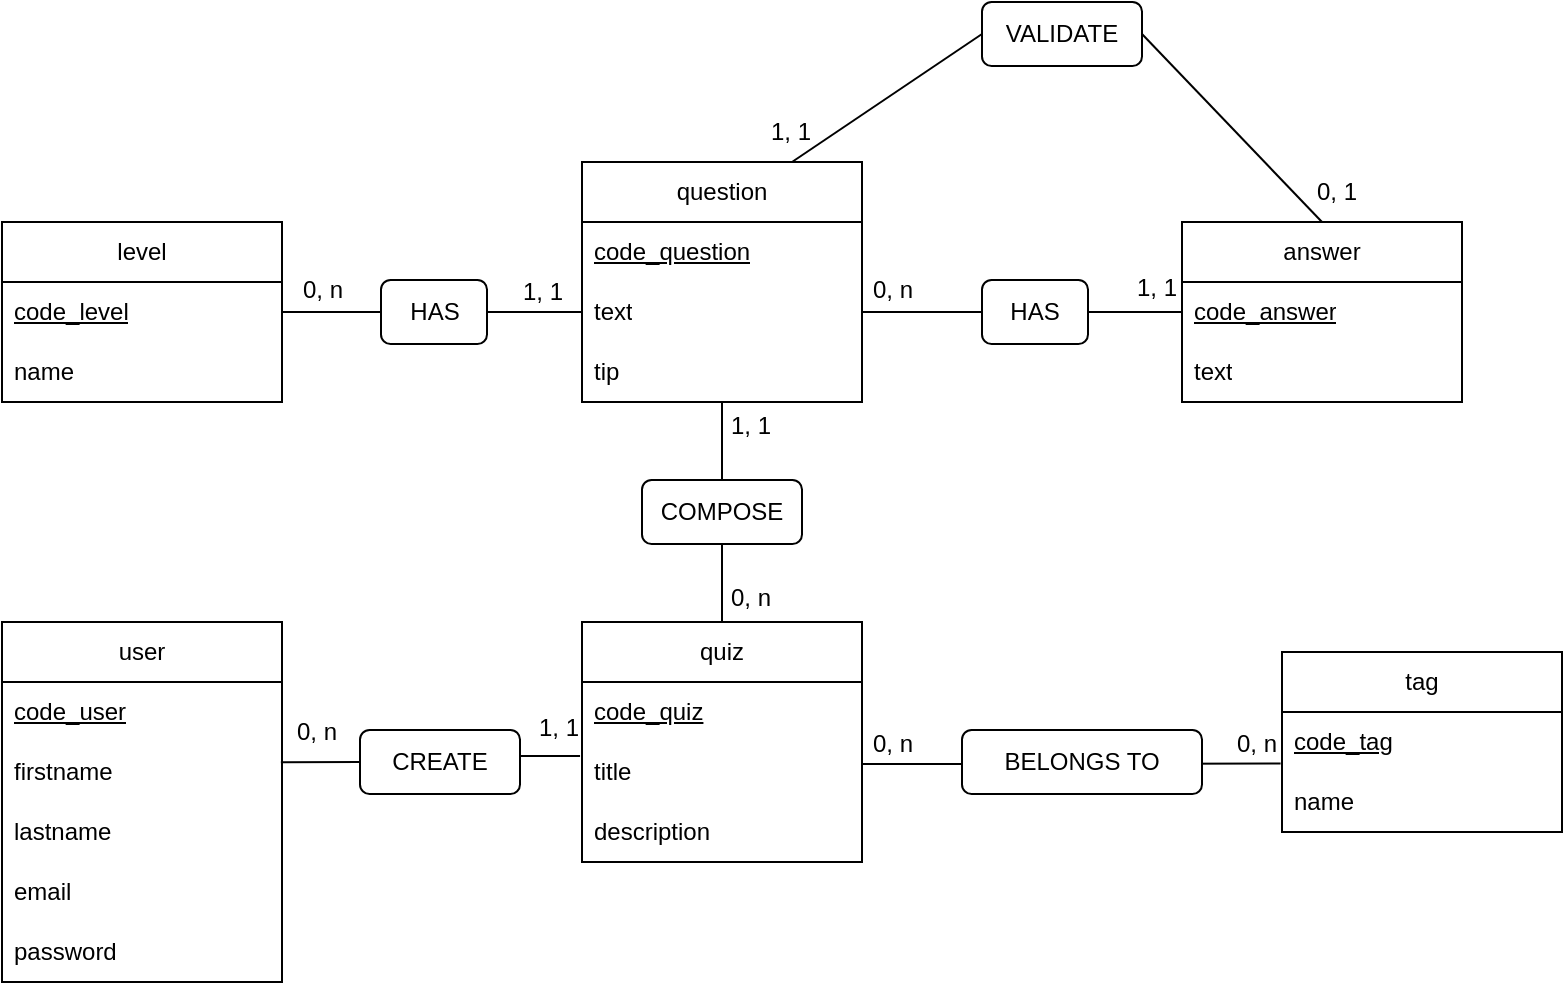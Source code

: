 <mxfile version="21.6.5" type="device">
  <diagram name="Page-1" id="rL--ldUjZZgMaLjQoNrf">
    <mxGraphModel dx="1420" dy="694" grid="1" gridSize="10" guides="1" tooltips="1" connect="1" arrows="1" fold="1" page="1" pageScale="1" pageWidth="827" pageHeight="1169" math="0" shadow="0">
      <root>
        <mxCell id="0" />
        <mxCell id="1" parent="0" />
        <mxCell id="H2WS7VCFzQZk60c3XtAe-1" value="quiz" style="swimlane;fontStyle=0;childLayout=stackLayout;horizontal=1;startSize=30;horizontalStack=0;resizeParent=1;resizeParentMax=0;resizeLast=0;collapsible=1;marginBottom=0;whiteSpace=wrap;html=1;" vertex="1" parent="1">
          <mxGeometry x="313" y="380" width="140" height="120" as="geometry" />
        </mxCell>
        <mxCell id="H2WS7VCFzQZk60c3XtAe-2" value="&lt;u&gt;code_quiz&lt;/u&gt;" style="text;strokeColor=none;fillColor=none;align=left;verticalAlign=middle;spacingLeft=4;spacingRight=4;overflow=hidden;points=[[0,0.5],[1,0.5]];portConstraint=eastwest;rotatable=0;whiteSpace=wrap;html=1;" vertex="1" parent="H2WS7VCFzQZk60c3XtAe-1">
          <mxGeometry y="30" width="140" height="30" as="geometry" />
        </mxCell>
        <mxCell id="H2WS7VCFzQZk60c3XtAe-3" value="title" style="text;strokeColor=none;fillColor=none;align=left;verticalAlign=middle;spacingLeft=4;spacingRight=4;overflow=hidden;points=[[0,0.5],[1,0.5]];portConstraint=eastwest;rotatable=0;whiteSpace=wrap;html=1;" vertex="1" parent="H2WS7VCFzQZk60c3XtAe-1">
          <mxGeometry y="60" width="140" height="30" as="geometry" />
        </mxCell>
        <mxCell id="H2WS7VCFzQZk60c3XtAe-4" value="description" style="text;strokeColor=none;fillColor=none;align=left;verticalAlign=middle;spacingLeft=4;spacingRight=4;overflow=hidden;points=[[0,0.5],[1,0.5]];portConstraint=eastwest;rotatable=0;whiteSpace=wrap;html=1;" vertex="1" parent="H2WS7VCFzQZk60c3XtAe-1">
          <mxGeometry y="90" width="140" height="30" as="geometry" />
        </mxCell>
        <mxCell id="H2WS7VCFzQZk60c3XtAe-43" style="edgeStyle=orthogonalEdgeStyle;rounded=0;orthogonalLoop=1;jettySize=auto;html=1;entryX=0.5;entryY=0;entryDx=0;entryDy=0;endArrow=none;endFill=0;" edge="1" parent="1" source="H2WS7VCFzQZk60c3XtAe-53" target="H2WS7VCFzQZk60c3XtAe-1">
          <mxGeometry relative="1" as="geometry" />
        </mxCell>
        <mxCell id="H2WS7VCFzQZk60c3XtAe-6" value="question" style="swimlane;fontStyle=0;childLayout=stackLayout;horizontal=1;startSize=30;horizontalStack=0;resizeParent=1;resizeParentMax=0;resizeLast=0;collapsible=1;marginBottom=0;whiteSpace=wrap;html=1;" vertex="1" parent="1">
          <mxGeometry x="313" y="150" width="140" height="120" as="geometry" />
        </mxCell>
        <mxCell id="H2WS7VCFzQZk60c3XtAe-7" value="&lt;u&gt;code_question&lt;/u&gt;" style="text;strokeColor=none;fillColor=none;align=left;verticalAlign=middle;spacingLeft=4;spacingRight=4;overflow=hidden;points=[[0,0.5],[1,0.5]];portConstraint=eastwest;rotatable=0;whiteSpace=wrap;html=1;" vertex="1" parent="H2WS7VCFzQZk60c3XtAe-6">
          <mxGeometry y="30" width="140" height="30" as="geometry" />
        </mxCell>
        <mxCell id="H2WS7VCFzQZk60c3XtAe-8" value="text" style="text;strokeColor=none;fillColor=none;align=left;verticalAlign=middle;spacingLeft=4;spacingRight=4;overflow=hidden;points=[[0,0.5],[1,0.5]];portConstraint=eastwest;rotatable=0;whiteSpace=wrap;html=1;" vertex="1" parent="H2WS7VCFzQZk60c3XtAe-6">
          <mxGeometry y="60" width="140" height="30" as="geometry" />
        </mxCell>
        <mxCell id="H2WS7VCFzQZk60c3XtAe-9" value="tip" style="text;strokeColor=none;fillColor=none;align=left;verticalAlign=middle;spacingLeft=4;spacingRight=4;overflow=hidden;points=[[0,0.5],[1,0.5]];portConstraint=eastwest;rotatable=0;whiteSpace=wrap;html=1;" vertex="1" parent="H2WS7VCFzQZk60c3XtAe-6">
          <mxGeometry y="90" width="140" height="30" as="geometry" />
        </mxCell>
        <mxCell id="H2WS7VCFzQZk60c3XtAe-10" value="answer" style="swimlane;fontStyle=0;childLayout=stackLayout;horizontal=1;startSize=30;horizontalStack=0;resizeParent=1;resizeParentMax=0;resizeLast=0;collapsible=1;marginBottom=0;whiteSpace=wrap;html=1;" vertex="1" parent="1">
          <mxGeometry x="613" y="180" width="140" height="90" as="geometry" />
        </mxCell>
        <mxCell id="H2WS7VCFzQZk60c3XtAe-11" value="&lt;u&gt;code_answer&lt;/u&gt;" style="text;strokeColor=none;fillColor=none;align=left;verticalAlign=middle;spacingLeft=4;spacingRight=4;overflow=hidden;points=[[0,0.5],[1,0.5]];portConstraint=eastwest;rotatable=0;whiteSpace=wrap;html=1;" vertex="1" parent="H2WS7VCFzQZk60c3XtAe-10">
          <mxGeometry y="30" width="140" height="30" as="geometry" />
        </mxCell>
        <mxCell id="H2WS7VCFzQZk60c3XtAe-12" value="text" style="text;strokeColor=none;fillColor=none;align=left;verticalAlign=middle;spacingLeft=4;spacingRight=4;overflow=hidden;points=[[0,0.5],[1,0.5]];portConstraint=eastwest;rotatable=0;whiteSpace=wrap;html=1;" vertex="1" parent="H2WS7VCFzQZk60c3XtAe-10">
          <mxGeometry y="60" width="140" height="30" as="geometry" />
        </mxCell>
        <mxCell id="H2WS7VCFzQZk60c3XtAe-46" style="edgeStyle=orthogonalEdgeStyle;rounded=0;orthogonalLoop=1;jettySize=auto;html=1;entryX=-0.007;entryY=0.233;entryDx=0;entryDy=0;entryPerimeter=0;endArrow=none;endFill=0;" edge="1" parent="1" source="H2WS7VCFzQZk60c3XtAe-55" target="H2WS7VCFzQZk60c3XtAe-3">
          <mxGeometry relative="1" as="geometry">
            <Array as="points">
              <mxPoint x="243" y="447" />
              <mxPoint x="243" y="447" />
            </Array>
          </mxGeometry>
        </mxCell>
        <mxCell id="H2WS7VCFzQZk60c3XtAe-15" value="user" style="swimlane;fontStyle=0;childLayout=stackLayout;horizontal=1;startSize=30;horizontalStack=0;resizeParent=1;resizeParentMax=0;resizeLast=0;collapsible=1;marginBottom=0;whiteSpace=wrap;html=1;" vertex="1" parent="1">
          <mxGeometry x="23" y="380" width="140" height="180" as="geometry" />
        </mxCell>
        <mxCell id="H2WS7VCFzQZk60c3XtAe-16" value="&lt;u&gt;code_user&lt;/u&gt;" style="text;strokeColor=none;fillColor=none;align=left;verticalAlign=middle;spacingLeft=4;spacingRight=4;overflow=hidden;points=[[0,0.5],[1,0.5]];portConstraint=eastwest;rotatable=0;whiteSpace=wrap;html=1;" vertex="1" parent="H2WS7VCFzQZk60c3XtAe-15">
          <mxGeometry y="30" width="140" height="30" as="geometry" />
        </mxCell>
        <mxCell id="H2WS7VCFzQZk60c3XtAe-17" value="firstname" style="text;strokeColor=none;fillColor=none;align=left;verticalAlign=middle;spacingLeft=4;spacingRight=4;overflow=hidden;points=[[0,0.5],[1,0.5]];portConstraint=eastwest;rotatable=0;whiteSpace=wrap;html=1;" vertex="1" parent="H2WS7VCFzQZk60c3XtAe-15">
          <mxGeometry y="60" width="140" height="30" as="geometry" />
        </mxCell>
        <mxCell id="H2WS7VCFzQZk60c3XtAe-18" value="lastname" style="text;strokeColor=none;fillColor=none;align=left;verticalAlign=middle;spacingLeft=4;spacingRight=4;overflow=hidden;points=[[0,0.5],[1,0.5]];portConstraint=eastwest;rotatable=0;whiteSpace=wrap;html=1;" vertex="1" parent="H2WS7VCFzQZk60c3XtAe-15">
          <mxGeometry y="90" width="140" height="30" as="geometry" />
        </mxCell>
        <mxCell id="H2WS7VCFzQZk60c3XtAe-47" value="email" style="text;strokeColor=none;fillColor=none;align=left;verticalAlign=middle;spacingLeft=4;spacingRight=4;overflow=hidden;points=[[0,0.5],[1,0.5]];portConstraint=eastwest;rotatable=0;whiteSpace=wrap;html=1;" vertex="1" parent="H2WS7VCFzQZk60c3XtAe-15">
          <mxGeometry y="120" width="140" height="30" as="geometry" />
        </mxCell>
        <mxCell id="H2WS7VCFzQZk60c3XtAe-48" value="password" style="text;strokeColor=none;fillColor=none;align=left;verticalAlign=middle;spacingLeft=4;spacingRight=4;overflow=hidden;points=[[0,0.5],[1,0.5]];portConstraint=eastwest;rotatable=0;whiteSpace=wrap;html=1;" vertex="1" parent="H2WS7VCFzQZk60c3XtAe-15">
          <mxGeometry y="150" width="140" height="30" as="geometry" />
        </mxCell>
        <mxCell id="H2WS7VCFzQZk60c3XtAe-19" value="tag" style="swimlane;fontStyle=0;childLayout=stackLayout;horizontal=1;startSize=30;horizontalStack=0;resizeParent=1;resizeParentMax=0;resizeLast=0;collapsible=1;marginBottom=0;whiteSpace=wrap;html=1;" vertex="1" parent="1">
          <mxGeometry x="663" y="395" width="140" height="90" as="geometry" />
        </mxCell>
        <mxCell id="H2WS7VCFzQZk60c3XtAe-20" value="&lt;u&gt;code_tag&lt;/u&gt;" style="text;strokeColor=none;fillColor=none;align=left;verticalAlign=middle;spacingLeft=4;spacingRight=4;overflow=hidden;points=[[0,0.5],[1,0.5]];portConstraint=eastwest;rotatable=0;whiteSpace=wrap;html=1;" vertex="1" parent="H2WS7VCFzQZk60c3XtAe-19">
          <mxGeometry y="30" width="140" height="30" as="geometry" />
        </mxCell>
        <mxCell id="H2WS7VCFzQZk60c3XtAe-21" value="name" style="text;strokeColor=none;fillColor=none;align=left;verticalAlign=middle;spacingLeft=4;spacingRight=4;overflow=hidden;points=[[0,0.5],[1,0.5]];portConstraint=eastwest;rotatable=0;whiteSpace=wrap;html=1;" vertex="1" parent="H2WS7VCFzQZk60c3XtAe-19">
          <mxGeometry y="60" width="140" height="30" as="geometry" />
        </mxCell>
        <mxCell id="H2WS7VCFzQZk60c3XtAe-23" value="level" style="swimlane;fontStyle=0;childLayout=stackLayout;horizontal=1;startSize=30;horizontalStack=0;resizeParent=1;resizeParentMax=0;resizeLast=0;collapsible=1;marginBottom=0;whiteSpace=wrap;html=1;" vertex="1" parent="1">
          <mxGeometry x="23" y="180" width="140" height="90" as="geometry" />
        </mxCell>
        <mxCell id="H2WS7VCFzQZk60c3XtAe-24" value="&lt;u&gt;code_level&lt;/u&gt;" style="text;strokeColor=none;fillColor=none;align=left;verticalAlign=middle;spacingLeft=4;spacingRight=4;overflow=hidden;points=[[0,0.5],[1,0.5]];portConstraint=eastwest;rotatable=0;whiteSpace=wrap;html=1;" vertex="1" parent="H2WS7VCFzQZk60c3XtAe-23">
          <mxGeometry y="30" width="140" height="30" as="geometry" />
        </mxCell>
        <mxCell id="H2WS7VCFzQZk60c3XtAe-25" value="name" style="text;strokeColor=none;fillColor=none;align=left;verticalAlign=middle;spacingLeft=4;spacingRight=4;overflow=hidden;points=[[0,0.5],[1,0.5]];portConstraint=eastwest;rotatable=0;whiteSpace=wrap;html=1;" vertex="1" parent="H2WS7VCFzQZk60c3XtAe-23">
          <mxGeometry y="60" width="140" height="30" as="geometry" />
        </mxCell>
        <mxCell id="H2WS7VCFzQZk60c3XtAe-42" style="edgeStyle=orthogonalEdgeStyle;rounded=0;orthogonalLoop=1;jettySize=auto;html=1;strokeColor=default;endArrow=none;endFill=0;exitX=1.002;exitY=0.365;exitDx=0;exitDy=0;exitPerimeter=0;entryX=-0.005;entryY=0.857;entryDx=0;entryDy=0;entryPerimeter=0;" edge="1" parent="1" source="H2WS7VCFzQZk60c3XtAe-3" target="H2WS7VCFzQZk60c3XtAe-20">
          <mxGeometry relative="1" as="geometry">
            <mxPoint x="583" y="450" as="targetPoint" />
            <Array as="points" />
          </mxGeometry>
        </mxCell>
        <mxCell id="H2WS7VCFzQZk60c3XtAe-44" style="rounded=0;orthogonalLoop=1;jettySize=auto;html=1;entryX=0;entryY=0.5;entryDx=0;entryDy=0;endArrow=none;endFill=0;" edge="1" parent="1" source="H2WS7VCFzQZk60c3XtAe-8" target="H2WS7VCFzQZk60c3XtAe-11">
          <mxGeometry relative="1" as="geometry" />
        </mxCell>
        <mxCell id="H2WS7VCFzQZk60c3XtAe-45" style="edgeStyle=orthogonalEdgeStyle;rounded=0;orthogonalLoop=1;jettySize=auto;html=1;entryX=0;entryY=0.5;entryDx=0;entryDy=0;endArrow=none;endFill=0;exitX=1;exitY=0.5;exitDx=0;exitDy=0;" edge="1" parent="1" source="H2WS7VCFzQZk60c3XtAe-61" target="H2WS7VCFzQZk60c3XtAe-8">
          <mxGeometry relative="1" as="geometry">
            <Array as="points">
              <mxPoint x="213" y="225" />
              <mxPoint x="213" y="225" />
            </Array>
          </mxGeometry>
        </mxCell>
        <mxCell id="H2WS7VCFzQZk60c3XtAe-50" value="BELONGS TO" style="rounded=1;whiteSpace=wrap;html=1;" vertex="1" parent="1">
          <mxGeometry x="503" y="434" width="120" height="32" as="geometry" />
        </mxCell>
        <mxCell id="H2WS7VCFzQZk60c3XtAe-51" value="0, n" style="text;html=1;align=center;verticalAlign=middle;resizable=0;points=[];autosize=1;strokeColor=none;fillColor=none;" vertex="1" parent="1">
          <mxGeometry x="448" y="426" width="40" height="30" as="geometry" />
        </mxCell>
        <mxCell id="H2WS7VCFzQZk60c3XtAe-52" value="0, n" style="text;html=1;align=center;verticalAlign=middle;resizable=0;points=[];autosize=1;strokeColor=none;fillColor=none;" vertex="1" parent="1">
          <mxGeometry x="630" y="426" width="40" height="30" as="geometry" />
        </mxCell>
        <mxCell id="H2WS7VCFzQZk60c3XtAe-54" value="" style="edgeStyle=orthogonalEdgeStyle;rounded=0;orthogonalLoop=1;jettySize=auto;html=1;entryX=0.5;entryY=0;entryDx=0;entryDy=0;endArrow=none;endFill=0;" edge="1" parent="1" source="H2WS7VCFzQZk60c3XtAe-6" target="H2WS7VCFzQZk60c3XtAe-53">
          <mxGeometry relative="1" as="geometry">
            <mxPoint x="383" y="270" as="sourcePoint" />
            <mxPoint x="383" y="380" as="targetPoint" />
          </mxGeometry>
        </mxCell>
        <mxCell id="H2WS7VCFzQZk60c3XtAe-53" value="COMPOSE" style="rounded=1;whiteSpace=wrap;html=1;" vertex="1" parent="1">
          <mxGeometry x="343" y="309" width="80" height="32" as="geometry" />
        </mxCell>
        <mxCell id="H2WS7VCFzQZk60c3XtAe-56" value="" style="rounded=0;orthogonalLoop=1;jettySize=auto;html=1;entryX=0;entryY=0.5;entryDx=0;entryDy=0;endArrow=none;endFill=0;exitX=0.996;exitY=0.338;exitDx=0;exitDy=0;exitPerimeter=0;" edge="1" parent="1" source="H2WS7VCFzQZk60c3XtAe-17" target="H2WS7VCFzQZk60c3XtAe-55">
          <mxGeometry relative="1" as="geometry">
            <mxPoint x="205" y="447" as="sourcePoint" />
            <mxPoint x="312" y="447" as="targetPoint" />
          </mxGeometry>
        </mxCell>
        <mxCell id="H2WS7VCFzQZk60c3XtAe-55" value="CREATE" style="rounded=1;whiteSpace=wrap;html=1;" vertex="1" parent="1">
          <mxGeometry x="202" y="434" width="80" height="32" as="geometry" />
        </mxCell>
        <mxCell id="H2WS7VCFzQZk60c3XtAe-57" value="1, 1" style="text;html=1;align=center;verticalAlign=middle;resizable=0;points=[];autosize=1;strokeColor=none;fillColor=none;" vertex="1" parent="1">
          <mxGeometry x="377" y="267" width="40" height="30" as="geometry" />
        </mxCell>
        <mxCell id="H2WS7VCFzQZk60c3XtAe-58" value="0, n" style="text;html=1;align=center;verticalAlign=middle;resizable=0;points=[];autosize=1;strokeColor=none;fillColor=none;" vertex="1" parent="1">
          <mxGeometry x="377" y="353" width="40" height="30" as="geometry" />
        </mxCell>
        <mxCell id="H2WS7VCFzQZk60c3XtAe-59" value="1, 1" style="text;html=1;align=center;verticalAlign=middle;resizable=0;points=[];autosize=1;strokeColor=none;fillColor=none;" vertex="1" parent="1">
          <mxGeometry x="281" y="418" width="40" height="30" as="geometry" />
        </mxCell>
        <mxCell id="H2WS7VCFzQZk60c3XtAe-60" value="0, n" style="text;html=1;align=center;verticalAlign=middle;resizable=0;points=[];autosize=1;strokeColor=none;fillColor=none;" vertex="1" parent="1">
          <mxGeometry x="160" y="420" width="40" height="30" as="geometry" />
        </mxCell>
        <mxCell id="H2WS7VCFzQZk60c3XtAe-62" value="" style="edgeStyle=orthogonalEdgeStyle;rounded=0;orthogonalLoop=1;jettySize=auto;html=1;entryX=0;entryY=0.5;entryDx=0;entryDy=0;endArrow=none;endFill=0;exitX=1;exitY=0.5;exitDx=0;exitDy=0;" edge="1" parent="1" source="H2WS7VCFzQZk60c3XtAe-24" target="H2WS7VCFzQZk60c3XtAe-61">
          <mxGeometry relative="1" as="geometry">
            <mxPoint x="163" y="225" as="sourcePoint" />
            <mxPoint x="313" y="225" as="targetPoint" />
            <Array as="points" />
          </mxGeometry>
        </mxCell>
        <mxCell id="H2WS7VCFzQZk60c3XtAe-61" value="HAS" style="rounded=1;whiteSpace=wrap;html=1;" vertex="1" parent="1">
          <mxGeometry x="212.5" y="209" width="53" height="32" as="geometry" />
        </mxCell>
        <mxCell id="H2WS7VCFzQZk60c3XtAe-63" value="1, 1" style="text;html=1;align=center;verticalAlign=middle;resizable=0;points=[];autosize=1;strokeColor=none;fillColor=none;" vertex="1" parent="1">
          <mxGeometry x="273" y="200" width="40" height="30" as="geometry" />
        </mxCell>
        <mxCell id="H2WS7VCFzQZk60c3XtAe-64" value="0, n" style="text;html=1;align=center;verticalAlign=middle;resizable=0;points=[];autosize=1;strokeColor=none;fillColor=none;" vertex="1" parent="1">
          <mxGeometry x="163" y="199" width="40" height="30" as="geometry" />
        </mxCell>
        <mxCell id="H2WS7VCFzQZk60c3XtAe-66" value="HAS" style="rounded=1;whiteSpace=wrap;html=1;" vertex="1" parent="1">
          <mxGeometry x="513" y="209" width="53" height="32" as="geometry" />
        </mxCell>
        <mxCell id="H2WS7VCFzQZk60c3XtAe-67" value="1, 1" style="text;html=1;align=center;verticalAlign=middle;resizable=0;points=[];autosize=1;strokeColor=none;fillColor=none;" vertex="1" parent="1">
          <mxGeometry x="580" y="198" width="40" height="30" as="geometry" />
        </mxCell>
        <mxCell id="H2WS7VCFzQZk60c3XtAe-68" value="0, n" style="text;html=1;align=center;verticalAlign=middle;resizable=0;points=[];autosize=1;strokeColor=none;fillColor=none;" vertex="1" parent="1">
          <mxGeometry x="448" y="199" width="40" height="30" as="geometry" />
        </mxCell>
        <mxCell id="H2WS7VCFzQZk60c3XtAe-69" value="VALIDATE" style="rounded=1;whiteSpace=wrap;html=1;" vertex="1" parent="1">
          <mxGeometry x="513" y="70" width="80" height="32" as="geometry" />
        </mxCell>
        <mxCell id="H2WS7VCFzQZk60c3XtAe-70" value="" style="endArrow=none;html=1;rounded=0;entryX=0;entryY=0.5;entryDx=0;entryDy=0;exitX=0.75;exitY=0;exitDx=0;exitDy=0;" edge="1" parent="1" source="H2WS7VCFzQZk60c3XtAe-6" target="H2WS7VCFzQZk60c3XtAe-69">
          <mxGeometry width="50" height="50" relative="1" as="geometry">
            <mxPoint x="443" y="210" as="sourcePoint" />
            <mxPoint x="493" y="160" as="targetPoint" />
          </mxGeometry>
        </mxCell>
        <mxCell id="H2WS7VCFzQZk60c3XtAe-71" value="" style="endArrow=none;html=1;rounded=0;entryX=1;entryY=0.5;entryDx=0;entryDy=0;exitX=0.5;exitY=0;exitDx=0;exitDy=0;" edge="1" parent="1" source="H2WS7VCFzQZk60c3XtAe-10" target="H2WS7VCFzQZk60c3XtAe-69">
          <mxGeometry width="50" height="50" relative="1" as="geometry">
            <mxPoint x="443" y="210" as="sourcePoint" />
            <mxPoint x="493" y="160" as="targetPoint" />
          </mxGeometry>
        </mxCell>
        <mxCell id="H2WS7VCFzQZk60c3XtAe-72" value="1, 1" style="text;html=1;align=center;verticalAlign=middle;resizable=0;points=[];autosize=1;strokeColor=none;fillColor=none;" vertex="1" parent="1">
          <mxGeometry x="397" y="120" width="40" height="30" as="geometry" />
        </mxCell>
        <mxCell id="H2WS7VCFzQZk60c3XtAe-73" value="0, 1" style="text;html=1;align=center;verticalAlign=middle;resizable=0;points=[];autosize=1;strokeColor=none;fillColor=none;" vertex="1" parent="1">
          <mxGeometry x="670" y="150" width="40" height="30" as="geometry" />
        </mxCell>
      </root>
    </mxGraphModel>
  </diagram>
</mxfile>
